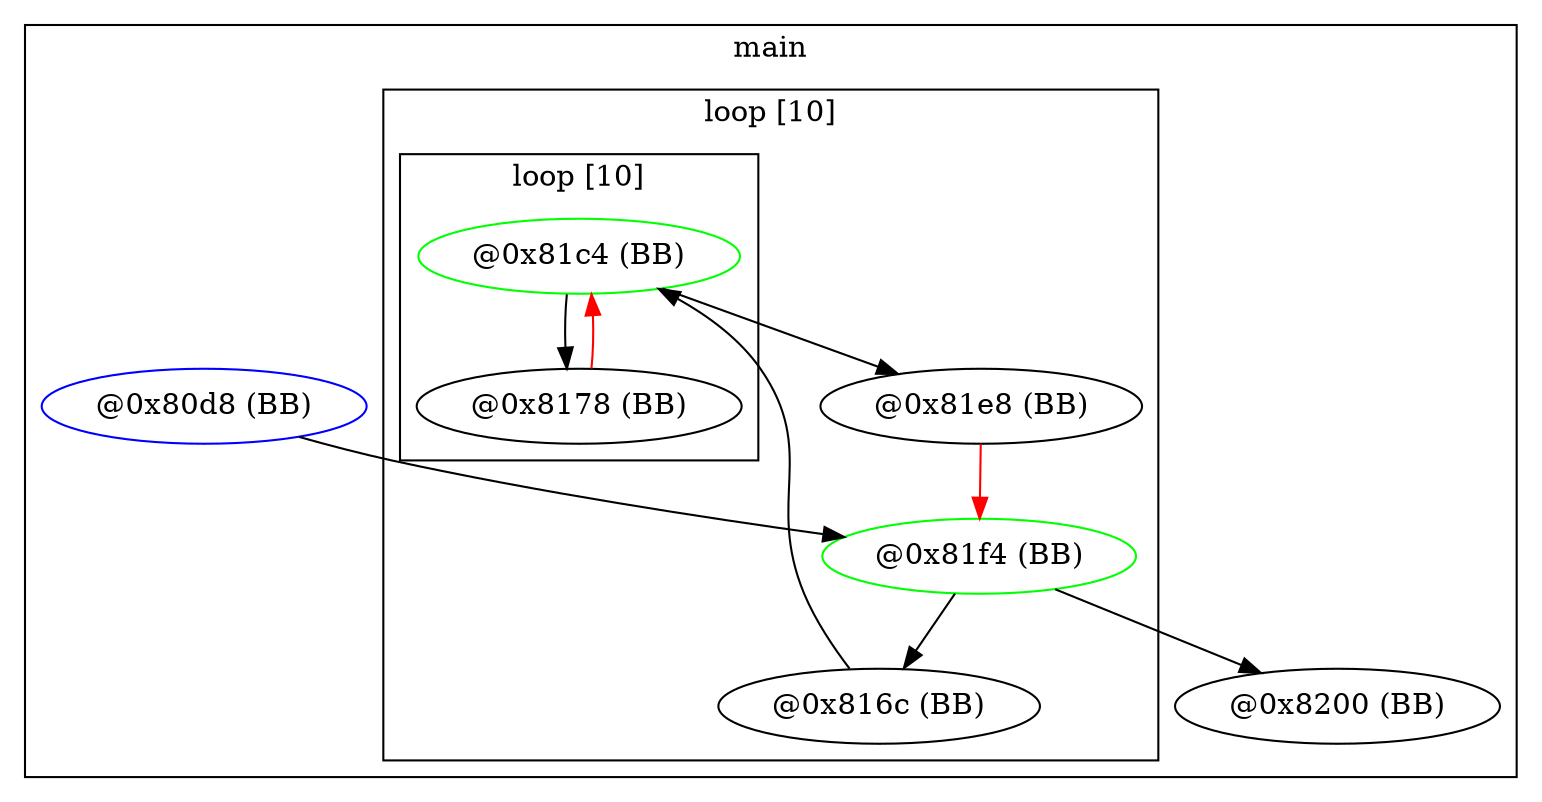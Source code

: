 digraph G {
subgraph cluster_main {
graph [label = "main"];
subgraph cluster_loop0x560364a38f70 {
graph [label = "loop [10]"];
node0x560364b403b0 [label = "@0x81f4 (BB)" ,color="green"];
node0x560364b3bf90 [label = "@0x81e8 (BB)"];
node0x560364b35450 [label = "@0x81c4 (BB)" ,color="green"];
node0x560364b34170 [label = "@0x816c (BB)"];
node0x560364b34e40 [label = "@0x8178 (BB)"];
subgraph cluster_loop0x560364a38ed0 {
graph [label = "loop [10]"];
node0x560364b35450;
node0x560364b34e40;
}
}
node0x560364b33a50 [label = "@0x80d8 (BB)" ,color="blue"];
node0x560364b34170;
node0x560364b34e40;
node0x560364b35450;
node0x560364b3bf90;
node0x560364b403b0;
node0x560364b40490 [label = "@0x8200 (BB)"];
}
node0x560364b33a50 -> node0x560364b403b0;
node0x560364b34170 -> node0x560364b35450;
node0x560364b34e40 -> node0x560364b35450[color="red"];
node0x560364b35450 -> node0x560364b34e40;
node0x560364b35450 -> node0x560364b3bf90;
node0x560364b3bf90 -> node0x560364b403b0[color="red"];
node0x560364b403b0 -> node0x560364b34170;
node0x560364b403b0 -> node0x560364b40490;
}
